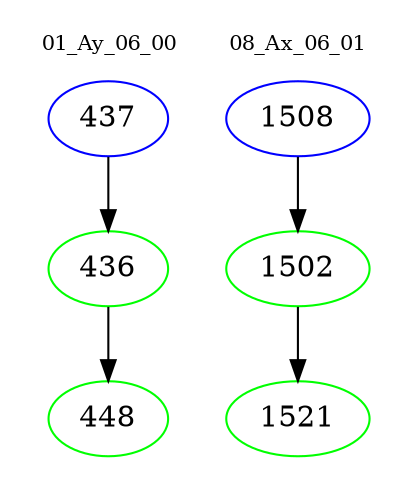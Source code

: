 digraph{
subgraph cluster_0 {
color = white
label = "01_Ay_06_00";
fontsize=10;
T0_437 [label="437", color="blue"]
T0_437 -> T0_436 [color="black"]
T0_436 [label="436", color="green"]
T0_436 -> T0_448 [color="black"]
T0_448 [label="448", color="green"]
}
subgraph cluster_1 {
color = white
label = "08_Ax_06_01";
fontsize=10;
T1_1508 [label="1508", color="blue"]
T1_1508 -> T1_1502 [color="black"]
T1_1502 [label="1502", color="green"]
T1_1502 -> T1_1521 [color="black"]
T1_1521 [label="1521", color="green"]
}
}

